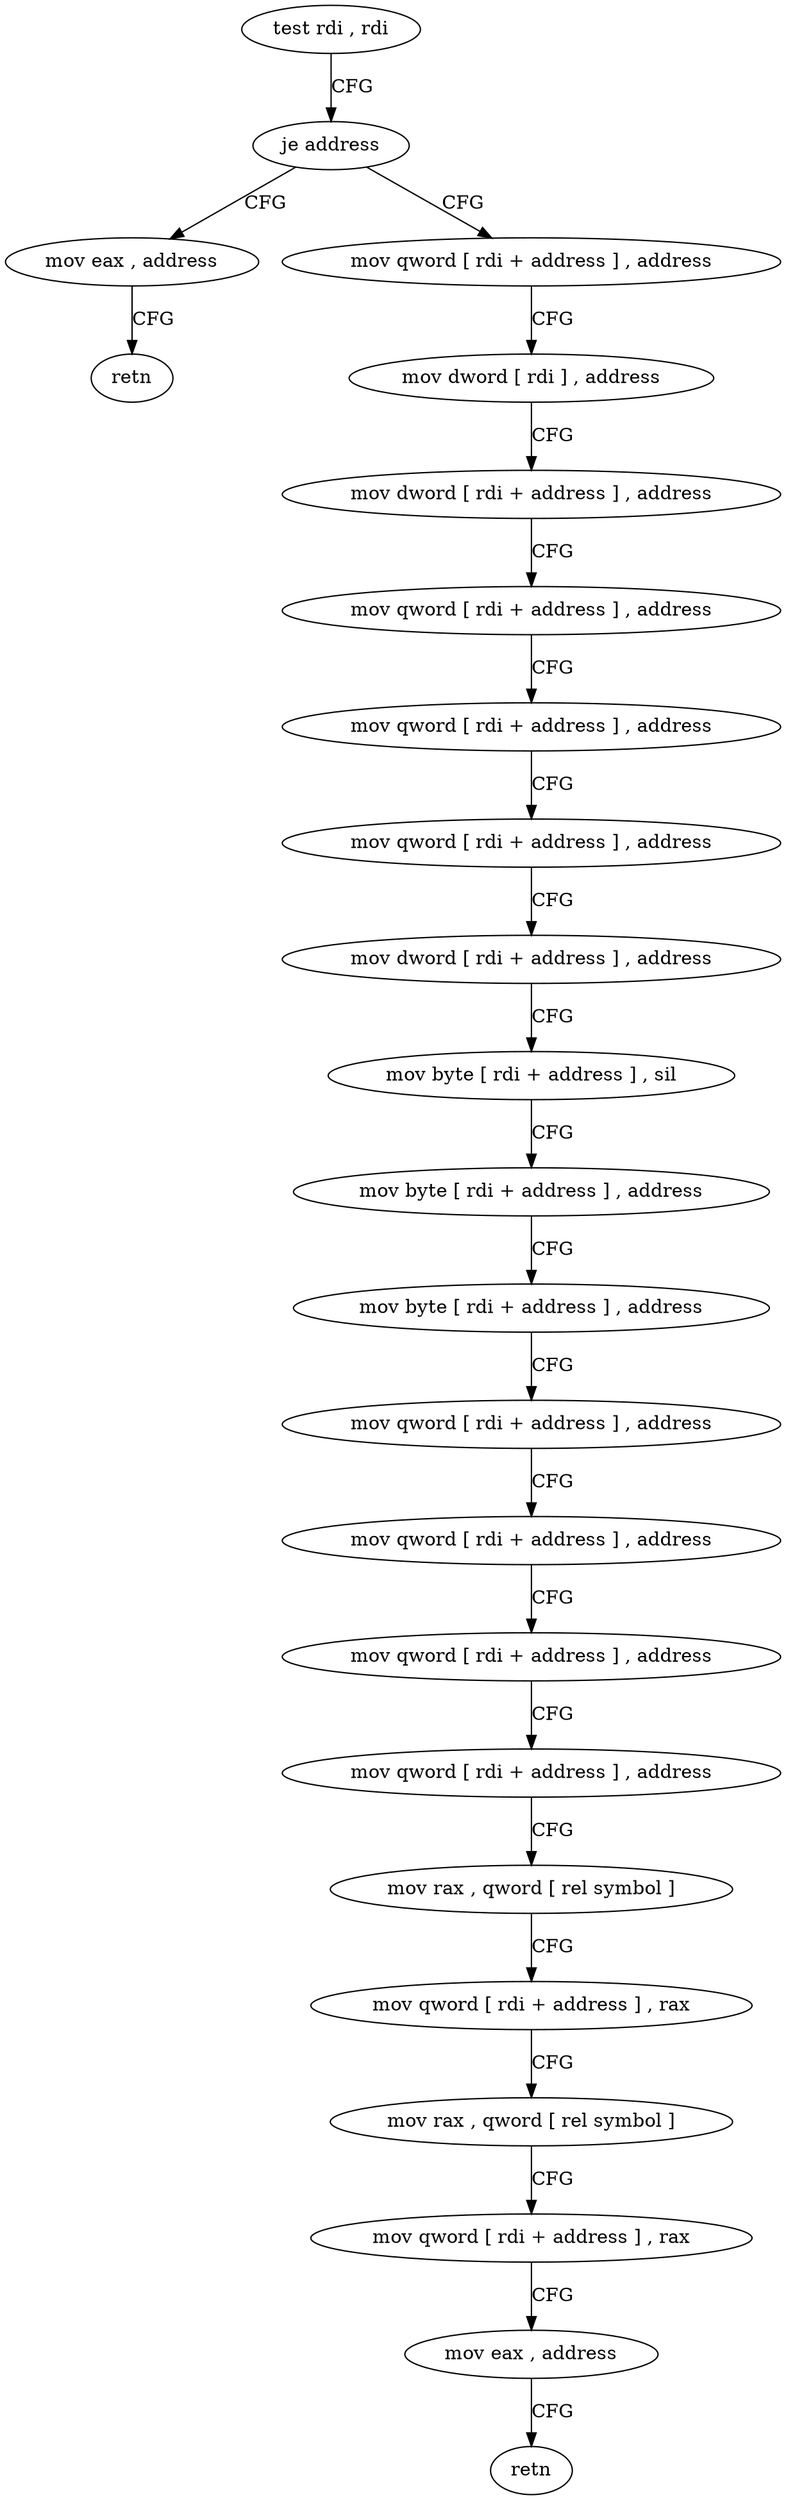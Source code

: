 digraph "func" {
"4304980" [label = "test rdi , rdi" ]
"4304983" [label = "je address" ]
"4305109" [label = "mov eax , address" ]
"4304985" [label = "mov qword [ rdi + address ] , address" ]
"4305114" [label = "retn" ]
"4304993" [label = "mov dword [ rdi ] , address" ]
"4304999" [label = "mov dword [ rdi + address ] , address" ]
"4305006" [label = "mov qword [ rdi + address ] , address" ]
"4305014" [label = "mov qword [ rdi + address ] , address" ]
"4305022" [label = "mov qword [ rdi + address ] , address" ]
"4305030" [label = "mov dword [ rdi + address ] , address" ]
"4305037" [label = "mov byte [ rdi + address ] , sil" ]
"4305041" [label = "mov byte [ rdi + address ] , address" ]
"4305045" [label = "mov byte [ rdi + address ] , address" ]
"4305049" [label = "mov qword [ rdi + address ] , address" ]
"4305057" [label = "mov qword [ rdi + address ] , address" ]
"4305065" [label = "mov qword [ rdi + address ] , address" ]
"4305073" [label = "mov qword [ rdi + address ] , address" ]
"4305081" [label = "mov rax , qword [ rel symbol ]" ]
"4305088" [label = "mov qword [ rdi + address ] , rax" ]
"4305092" [label = "mov rax , qword [ rel symbol ]" ]
"4305099" [label = "mov qword [ rdi + address ] , rax" ]
"4305103" [label = "mov eax , address" ]
"4305108" [label = "retn" ]
"4304980" -> "4304983" [ label = "CFG" ]
"4304983" -> "4305109" [ label = "CFG" ]
"4304983" -> "4304985" [ label = "CFG" ]
"4305109" -> "4305114" [ label = "CFG" ]
"4304985" -> "4304993" [ label = "CFG" ]
"4304993" -> "4304999" [ label = "CFG" ]
"4304999" -> "4305006" [ label = "CFG" ]
"4305006" -> "4305014" [ label = "CFG" ]
"4305014" -> "4305022" [ label = "CFG" ]
"4305022" -> "4305030" [ label = "CFG" ]
"4305030" -> "4305037" [ label = "CFG" ]
"4305037" -> "4305041" [ label = "CFG" ]
"4305041" -> "4305045" [ label = "CFG" ]
"4305045" -> "4305049" [ label = "CFG" ]
"4305049" -> "4305057" [ label = "CFG" ]
"4305057" -> "4305065" [ label = "CFG" ]
"4305065" -> "4305073" [ label = "CFG" ]
"4305073" -> "4305081" [ label = "CFG" ]
"4305081" -> "4305088" [ label = "CFG" ]
"4305088" -> "4305092" [ label = "CFG" ]
"4305092" -> "4305099" [ label = "CFG" ]
"4305099" -> "4305103" [ label = "CFG" ]
"4305103" -> "4305108" [ label = "CFG" ]
}
